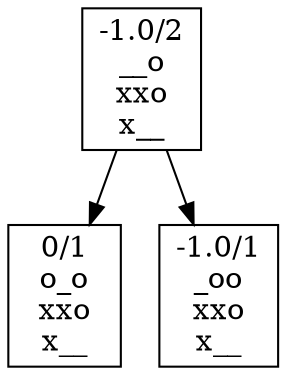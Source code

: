 digraph G {
    node [shape=box];
    "-1.0/2
__o
xxo
x__
" -> "0/1
o_o
xxo
x__
"
    "-1.0/2
__o
xxo
x__
" -> "-1.0/1
_oo
xxo
x__
"
}
